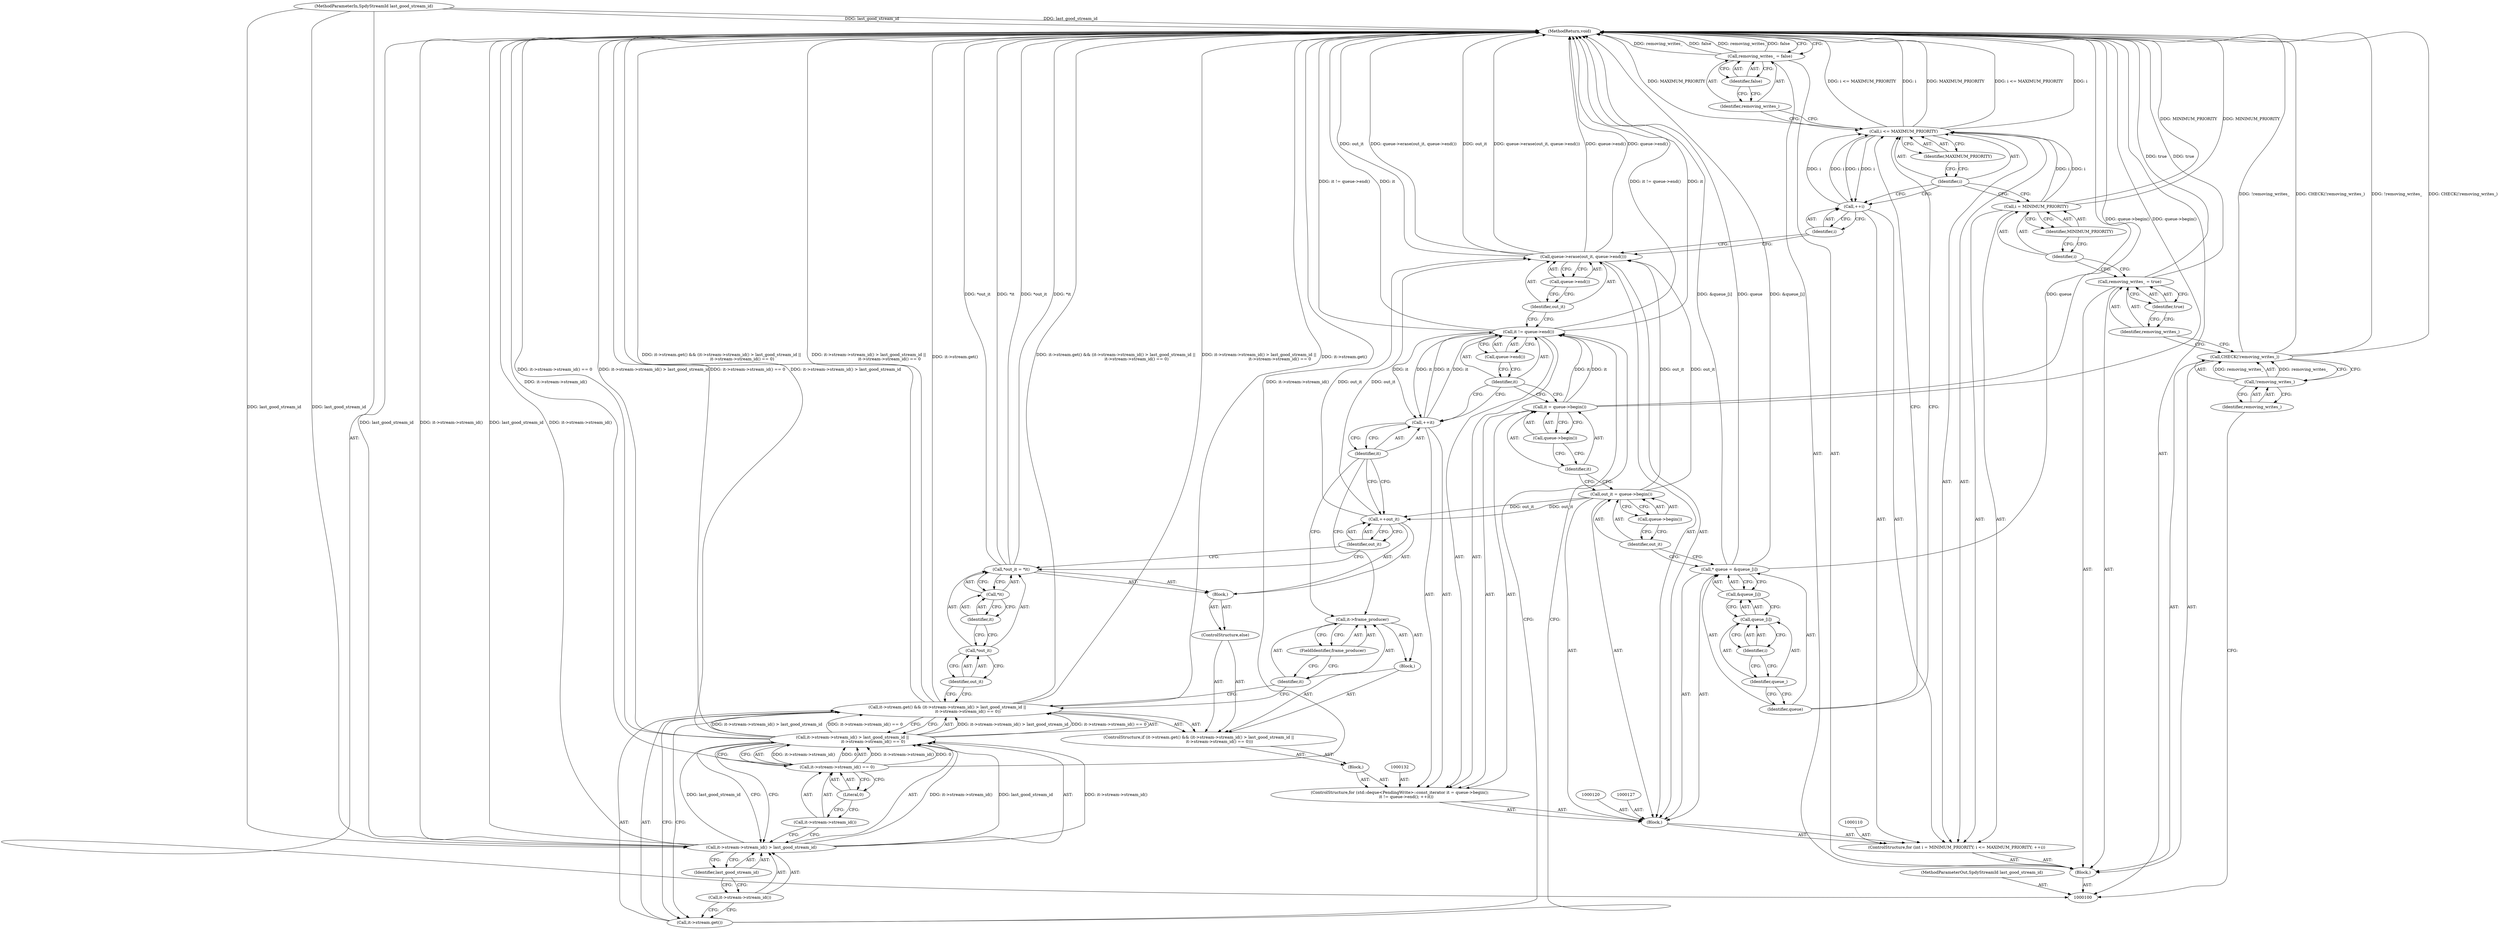 digraph "1_Chrome_2025798e133f9adc49b65d017dbb5cb2c5cc74c9_1" {
"1000171" [label="(MethodReturn,void)"];
"1000143" [label="(Call,it->stream.get() && (it->stream->stream_id() > last_good_stream_id ||\n                                it->stream->stream_id() == 0))"];
"1000144" [label="(Call,it->stream.get())"];
"1000145" [label="(Call,it->stream->stream_id() > last_good_stream_id ||\n                                it->stream->stream_id() == 0)"];
"1000146" [label="(Call,it->stream->stream_id() > last_good_stream_id)"];
"1000147" [label="(Call,it->stream->stream_id())"];
"1000148" [label="(Identifier,last_good_stream_id)"];
"1000142" [label="(ControlStructure,if (it->stream.get() && (it->stream->stream_id() > last_good_stream_id ||\n                                it->stream->stream_id() == 0)))"];
"1000149" [label="(Call,it->stream->stream_id() == 0)"];
"1000150" [label="(Call,it->stream->stream_id())"];
"1000151" [label="(Literal,0)"];
"1000152" [label="(Block,)"];
"1000153" [label="(Call,it->frame_producer)"];
"1000154" [label="(Identifier,it)"];
"1000155" [label="(FieldIdentifier,frame_producer)"];
"1000157" [label="(Block,)"];
"1000156" [label="(ControlStructure,else)"];
"1000160" [label="(Identifier,out_it)"];
"1000161" [label="(Call,*it)"];
"1000162" [label="(Identifier,it)"];
"1000158" [label="(Call,*out_it = *it)"];
"1000159" [label="(Call,*out_it)"];
"1000164" [label="(Identifier,out_it)"];
"1000163" [label="(Call,++out_it)"];
"1000166" [label="(Identifier,out_it)"];
"1000167" [label="(Call,queue->end())"];
"1000165" [label="(Call,queue->erase(out_it, queue->end()))"];
"1000102" [label="(Block,)"];
"1000101" [label="(MethodParameterIn,SpdyStreamId last_good_stream_id)"];
"1000262" [label="(MethodParameterOut,SpdyStreamId last_good_stream_id)"];
"1000170" [label="(Identifier,false)"];
"1000168" [label="(Call,removing_writes_ = false)"];
"1000169" [label="(Identifier,removing_writes_)"];
"1000105" [label="(Identifier,removing_writes_)"];
"1000103" [label="(Call,CHECK(!removing_writes_))"];
"1000104" [label="(Call,!removing_writes_)"];
"1000108" [label="(Identifier,true)"];
"1000106" [label="(Call,removing_writes_ = true)"];
"1000107" [label="(Identifier,removing_writes_)"];
"1000111" [label="(Call,i = MINIMUM_PRIORITY)"];
"1000112" [label="(Identifier,i)"];
"1000113" [label="(Identifier,MINIMUM_PRIORITY)"];
"1000109" [label="(ControlStructure,for (int i = MINIMUM_PRIORITY; i <= MAXIMUM_PRIORITY; ++i))"];
"1000114" [label="(Call,i <= MAXIMUM_PRIORITY)"];
"1000115" [label="(Identifier,i)"];
"1000116" [label="(Identifier,MAXIMUM_PRIORITY)"];
"1000117" [label="(Call,++i)"];
"1000118" [label="(Identifier,i)"];
"1000121" [label="(Call,* queue = &queue_[i])"];
"1000122" [label="(Identifier,queue)"];
"1000123" [label="(Call,&queue_[i])"];
"1000124" [label="(Call,queue_[i])"];
"1000125" [label="(Identifier,queue_)"];
"1000126" [label="(Identifier,i)"];
"1000128" [label="(Call,out_it = queue->begin())"];
"1000129" [label="(Identifier,out_it)"];
"1000119" [label="(Block,)"];
"1000130" [label="(Call,queue->begin())"];
"1000131" [label="(ControlStructure,for (std::deque<PendingWrite>::const_iterator it = queue->begin();\n          it != queue->end(); ++it))"];
"1000133" [label="(Call,it = queue->begin())"];
"1000134" [label="(Identifier,it)"];
"1000135" [label="(Call,queue->begin())"];
"1000136" [label="(Call,it != queue->end())"];
"1000137" [label="(Identifier,it)"];
"1000138" [label="(Call,queue->end())"];
"1000139" [label="(Call,++it)"];
"1000140" [label="(Identifier,it)"];
"1000141" [label="(Block,)"];
"1000171" -> "1000100"  [label="AST: "];
"1000171" -> "1000168"  [label="CFG: "];
"1000106" -> "1000171"  [label="DDG: true"];
"1000168" -> "1000171"  [label="DDG: removing_writes_"];
"1000168" -> "1000171"  [label="DDG: false"];
"1000103" -> "1000171"  [label="DDG: !removing_writes_"];
"1000103" -> "1000171"  [label="DDG: CHECK(!removing_writes_)"];
"1000114" -> "1000171"  [label="DDG: i <= MAXIMUM_PRIORITY"];
"1000114" -> "1000171"  [label="DDG: i"];
"1000114" -> "1000171"  [label="DDG: MAXIMUM_PRIORITY"];
"1000165" -> "1000171"  [label="DDG: out_it"];
"1000165" -> "1000171"  [label="DDG: queue->erase(out_it, queue->end())"];
"1000165" -> "1000171"  [label="DDG: queue->end()"];
"1000158" -> "1000171"  [label="DDG: *out_it"];
"1000158" -> "1000171"  [label="DDG: *it"];
"1000121" -> "1000171"  [label="DDG: &queue_[i]"];
"1000121" -> "1000171"  [label="DDG: queue"];
"1000143" -> "1000171"  [label="DDG: it->stream.get()"];
"1000143" -> "1000171"  [label="DDG: it->stream.get() && (it->stream->stream_id() > last_good_stream_id ||\n                                it->stream->stream_id() == 0)"];
"1000143" -> "1000171"  [label="DDG: it->stream->stream_id() > last_good_stream_id ||\n                                it->stream->stream_id() == 0"];
"1000145" -> "1000171"  [label="DDG: it->stream->stream_id() == 0"];
"1000145" -> "1000171"  [label="DDG: it->stream->stream_id() > last_good_stream_id"];
"1000146" -> "1000171"  [label="DDG: last_good_stream_id"];
"1000146" -> "1000171"  [label="DDG: it->stream->stream_id()"];
"1000133" -> "1000171"  [label="DDG: queue->begin()"];
"1000111" -> "1000171"  [label="DDG: MINIMUM_PRIORITY"];
"1000101" -> "1000171"  [label="DDG: last_good_stream_id"];
"1000136" -> "1000171"  [label="DDG: it != queue->end()"];
"1000136" -> "1000171"  [label="DDG: it"];
"1000149" -> "1000171"  [label="DDG: it->stream->stream_id()"];
"1000143" -> "1000142"  [label="AST: "];
"1000143" -> "1000144"  [label="CFG: "];
"1000143" -> "1000145"  [label="CFG: "];
"1000144" -> "1000143"  [label="AST: "];
"1000145" -> "1000143"  [label="AST: "];
"1000154" -> "1000143"  [label="CFG: "];
"1000160" -> "1000143"  [label="CFG: "];
"1000143" -> "1000171"  [label="DDG: it->stream.get()"];
"1000143" -> "1000171"  [label="DDG: it->stream.get() && (it->stream->stream_id() > last_good_stream_id ||\n                                it->stream->stream_id() == 0)"];
"1000143" -> "1000171"  [label="DDG: it->stream->stream_id() > last_good_stream_id ||\n                                it->stream->stream_id() == 0"];
"1000145" -> "1000143"  [label="DDG: it->stream->stream_id() > last_good_stream_id"];
"1000145" -> "1000143"  [label="DDG: it->stream->stream_id() == 0"];
"1000144" -> "1000143"  [label="AST: "];
"1000144" -> "1000136"  [label="CFG: "];
"1000147" -> "1000144"  [label="CFG: "];
"1000143" -> "1000144"  [label="CFG: "];
"1000145" -> "1000143"  [label="AST: "];
"1000145" -> "1000146"  [label="CFG: "];
"1000145" -> "1000149"  [label="CFG: "];
"1000146" -> "1000145"  [label="AST: "];
"1000149" -> "1000145"  [label="AST: "];
"1000143" -> "1000145"  [label="CFG: "];
"1000145" -> "1000171"  [label="DDG: it->stream->stream_id() == 0"];
"1000145" -> "1000171"  [label="DDG: it->stream->stream_id() > last_good_stream_id"];
"1000145" -> "1000143"  [label="DDG: it->stream->stream_id() > last_good_stream_id"];
"1000145" -> "1000143"  [label="DDG: it->stream->stream_id() == 0"];
"1000146" -> "1000145"  [label="DDG: it->stream->stream_id()"];
"1000146" -> "1000145"  [label="DDG: last_good_stream_id"];
"1000149" -> "1000145"  [label="DDG: it->stream->stream_id()"];
"1000149" -> "1000145"  [label="DDG: 0"];
"1000146" -> "1000145"  [label="AST: "];
"1000146" -> "1000148"  [label="CFG: "];
"1000147" -> "1000146"  [label="AST: "];
"1000148" -> "1000146"  [label="AST: "];
"1000150" -> "1000146"  [label="CFG: "];
"1000145" -> "1000146"  [label="CFG: "];
"1000146" -> "1000171"  [label="DDG: last_good_stream_id"];
"1000146" -> "1000171"  [label="DDG: it->stream->stream_id()"];
"1000146" -> "1000145"  [label="DDG: it->stream->stream_id()"];
"1000146" -> "1000145"  [label="DDG: last_good_stream_id"];
"1000101" -> "1000146"  [label="DDG: last_good_stream_id"];
"1000147" -> "1000146"  [label="AST: "];
"1000147" -> "1000144"  [label="CFG: "];
"1000148" -> "1000147"  [label="CFG: "];
"1000148" -> "1000146"  [label="AST: "];
"1000148" -> "1000147"  [label="CFG: "];
"1000146" -> "1000148"  [label="CFG: "];
"1000142" -> "1000141"  [label="AST: "];
"1000143" -> "1000142"  [label="AST: "];
"1000152" -> "1000142"  [label="AST: "];
"1000156" -> "1000142"  [label="AST: "];
"1000149" -> "1000145"  [label="AST: "];
"1000149" -> "1000151"  [label="CFG: "];
"1000150" -> "1000149"  [label="AST: "];
"1000151" -> "1000149"  [label="AST: "];
"1000145" -> "1000149"  [label="CFG: "];
"1000149" -> "1000171"  [label="DDG: it->stream->stream_id()"];
"1000149" -> "1000145"  [label="DDG: it->stream->stream_id()"];
"1000149" -> "1000145"  [label="DDG: 0"];
"1000150" -> "1000149"  [label="AST: "];
"1000150" -> "1000146"  [label="CFG: "];
"1000151" -> "1000150"  [label="CFG: "];
"1000151" -> "1000149"  [label="AST: "];
"1000151" -> "1000150"  [label="CFG: "];
"1000149" -> "1000151"  [label="CFG: "];
"1000152" -> "1000142"  [label="AST: "];
"1000153" -> "1000152"  [label="AST: "];
"1000153" -> "1000152"  [label="AST: "];
"1000153" -> "1000155"  [label="CFG: "];
"1000154" -> "1000153"  [label="AST: "];
"1000155" -> "1000153"  [label="AST: "];
"1000140" -> "1000153"  [label="CFG: "];
"1000154" -> "1000153"  [label="AST: "];
"1000154" -> "1000143"  [label="CFG: "];
"1000155" -> "1000154"  [label="CFG: "];
"1000155" -> "1000153"  [label="AST: "];
"1000155" -> "1000154"  [label="CFG: "];
"1000153" -> "1000155"  [label="CFG: "];
"1000157" -> "1000156"  [label="AST: "];
"1000158" -> "1000157"  [label="AST: "];
"1000163" -> "1000157"  [label="AST: "];
"1000156" -> "1000142"  [label="AST: "];
"1000157" -> "1000156"  [label="AST: "];
"1000160" -> "1000159"  [label="AST: "];
"1000160" -> "1000143"  [label="CFG: "];
"1000159" -> "1000160"  [label="CFG: "];
"1000161" -> "1000158"  [label="AST: "];
"1000161" -> "1000162"  [label="CFG: "];
"1000162" -> "1000161"  [label="AST: "];
"1000158" -> "1000161"  [label="CFG: "];
"1000162" -> "1000161"  [label="AST: "];
"1000162" -> "1000159"  [label="CFG: "];
"1000161" -> "1000162"  [label="CFG: "];
"1000158" -> "1000157"  [label="AST: "];
"1000158" -> "1000161"  [label="CFG: "];
"1000159" -> "1000158"  [label="AST: "];
"1000161" -> "1000158"  [label="AST: "];
"1000164" -> "1000158"  [label="CFG: "];
"1000158" -> "1000171"  [label="DDG: *out_it"];
"1000158" -> "1000171"  [label="DDG: *it"];
"1000159" -> "1000158"  [label="AST: "];
"1000159" -> "1000160"  [label="CFG: "];
"1000160" -> "1000159"  [label="AST: "];
"1000162" -> "1000159"  [label="CFG: "];
"1000164" -> "1000163"  [label="AST: "];
"1000164" -> "1000158"  [label="CFG: "];
"1000163" -> "1000164"  [label="CFG: "];
"1000163" -> "1000157"  [label="AST: "];
"1000163" -> "1000164"  [label="CFG: "];
"1000164" -> "1000163"  [label="AST: "];
"1000140" -> "1000163"  [label="CFG: "];
"1000128" -> "1000163"  [label="DDG: out_it"];
"1000163" -> "1000165"  [label="DDG: out_it"];
"1000166" -> "1000165"  [label="AST: "];
"1000166" -> "1000136"  [label="CFG: "];
"1000167" -> "1000166"  [label="CFG: "];
"1000167" -> "1000165"  [label="AST: "];
"1000167" -> "1000166"  [label="CFG: "];
"1000165" -> "1000167"  [label="CFG: "];
"1000165" -> "1000119"  [label="AST: "];
"1000165" -> "1000167"  [label="CFG: "];
"1000166" -> "1000165"  [label="AST: "];
"1000167" -> "1000165"  [label="AST: "];
"1000118" -> "1000165"  [label="CFG: "];
"1000165" -> "1000171"  [label="DDG: out_it"];
"1000165" -> "1000171"  [label="DDG: queue->erase(out_it, queue->end())"];
"1000165" -> "1000171"  [label="DDG: queue->end()"];
"1000163" -> "1000165"  [label="DDG: out_it"];
"1000128" -> "1000165"  [label="DDG: out_it"];
"1000102" -> "1000100"  [label="AST: "];
"1000103" -> "1000102"  [label="AST: "];
"1000106" -> "1000102"  [label="AST: "];
"1000109" -> "1000102"  [label="AST: "];
"1000168" -> "1000102"  [label="AST: "];
"1000101" -> "1000100"  [label="AST: "];
"1000101" -> "1000171"  [label="DDG: last_good_stream_id"];
"1000101" -> "1000146"  [label="DDG: last_good_stream_id"];
"1000262" -> "1000100"  [label="AST: "];
"1000170" -> "1000168"  [label="AST: "];
"1000170" -> "1000169"  [label="CFG: "];
"1000168" -> "1000170"  [label="CFG: "];
"1000168" -> "1000102"  [label="AST: "];
"1000168" -> "1000170"  [label="CFG: "];
"1000169" -> "1000168"  [label="AST: "];
"1000170" -> "1000168"  [label="AST: "];
"1000171" -> "1000168"  [label="CFG: "];
"1000168" -> "1000171"  [label="DDG: removing_writes_"];
"1000168" -> "1000171"  [label="DDG: false"];
"1000169" -> "1000168"  [label="AST: "];
"1000169" -> "1000114"  [label="CFG: "];
"1000170" -> "1000169"  [label="CFG: "];
"1000105" -> "1000104"  [label="AST: "];
"1000105" -> "1000100"  [label="CFG: "];
"1000104" -> "1000105"  [label="CFG: "];
"1000103" -> "1000102"  [label="AST: "];
"1000103" -> "1000104"  [label="CFG: "];
"1000104" -> "1000103"  [label="AST: "];
"1000107" -> "1000103"  [label="CFG: "];
"1000103" -> "1000171"  [label="DDG: !removing_writes_"];
"1000103" -> "1000171"  [label="DDG: CHECK(!removing_writes_)"];
"1000104" -> "1000103"  [label="DDG: removing_writes_"];
"1000104" -> "1000103"  [label="AST: "];
"1000104" -> "1000105"  [label="CFG: "];
"1000105" -> "1000104"  [label="AST: "];
"1000103" -> "1000104"  [label="CFG: "];
"1000104" -> "1000103"  [label="DDG: removing_writes_"];
"1000108" -> "1000106"  [label="AST: "];
"1000108" -> "1000107"  [label="CFG: "];
"1000106" -> "1000108"  [label="CFG: "];
"1000106" -> "1000102"  [label="AST: "];
"1000106" -> "1000108"  [label="CFG: "];
"1000107" -> "1000106"  [label="AST: "];
"1000108" -> "1000106"  [label="AST: "];
"1000112" -> "1000106"  [label="CFG: "];
"1000106" -> "1000171"  [label="DDG: true"];
"1000107" -> "1000106"  [label="AST: "];
"1000107" -> "1000103"  [label="CFG: "];
"1000108" -> "1000107"  [label="CFG: "];
"1000111" -> "1000109"  [label="AST: "];
"1000111" -> "1000113"  [label="CFG: "];
"1000112" -> "1000111"  [label="AST: "];
"1000113" -> "1000111"  [label="AST: "];
"1000115" -> "1000111"  [label="CFG: "];
"1000111" -> "1000171"  [label="DDG: MINIMUM_PRIORITY"];
"1000111" -> "1000114"  [label="DDG: i"];
"1000112" -> "1000111"  [label="AST: "];
"1000112" -> "1000106"  [label="CFG: "];
"1000113" -> "1000112"  [label="CFG: "];
"1000113" -> "1000111"  [label="AST: "];
"1000113" -> "1000112"  [label="CFG: "];
"1000111" -> "1000113"  [label="CFG: "];
"1000109" -> "1000102"  [label="AST: "];
"1000110" -> "1000109"  [label="AST: "];
"1000111" -> "1000109"  [label="AST: "];
"1000114" -> "1000109"  [label="AST: "];
"1000117" -> "1000109"  [label="AST: "];
"1000119" -> "1000109"  [label="AST: "];
"1000114" -> "1000109"  [label="AST: "];
"1000114" -> "1000116"  [label="CFG: "];
"1000115" -> "1000114"  [label="AST: "];
"1000116" -> "1000114"  [label="AST: "];
"1000122" -> "1000114"  [label="CFG: "];
"1000169" -> "1000114"  [label="CFG: "];
"1000114" -> "1000171"  [label="DDG: i <= MAXIMUM_PRIORITY"];
"1000114" -> "1000171"  [label="DDG: i"];
"1000114" -> "1000171"  [label="DDG: MAXIMUM_PRIORITY"];
"1000117" -> "1000114"  [label="DDG: i"];
"1000111" -> "1000114"  [label="DDG: i"];
"1000114" -> "1000117"  [label="DDG: i"];
"1000115" -> "1000114"  [label="AST: "];
"1000115" -> "1000111"  [label="CFG: "];
"1000115" -> "1000117"  [label="CFG: "];
"1000116" -> "1000115"  [label="CFG: "];
"1000116" -> "1000114"  [label="AST: "];
"1000116" -> "1000115"  [label="CFG: "];
"1000114" -> "1000116"  [label="CFG: "];
"1000117" -> "1000109"  [label="AST: "];
"1000117" -> "1000118"  [label="CFG: "];
"1000118" -> "1000117"  [label="AST: "];
"1000115" -> "1000117"  [label="CFG: "];
"1000117" -> "1000114"  [label="DDG: i"];
"1000114" -> "1000117"  [label="DDG: i"];
"1000118" -> "1000117"  [label="AST: "];
"1000118" -> "1000165"  [label="CFG: "];
"1000117" -> "1000118"  [label="CFG: "];
"1000121" -> "1000119"  [label="AST: "];
"1000121" -> "1000123"  [label="CFG: "];
"1000122" -> "1000121"  [label="AST: "];
"1000123" -> "1000121"  [label="AST: "];
"1000129" -> "1000121"  [label="CFG: "];
"1000121" -> "1000171"  [label="DDG: &queue_[i]"];
"1000121" -> "1000171"  [label="DDG: queue"];
"1000122" -> "1000121"  [label="AST: "];
"1000122" -> "1000114"  [label="CFG: "];
"1000125" -> "1000122"  [label="CFG: "];
"1000123" -> "1000121"  [label="AST: "];
"1000123" -> "1000124"  [label="CFG: "];
"1000124" -> "1000123"  [label="AST: "];
"1000121" -> "1000123"  [label="CFG: "];
"1000124" -> "1000123"  [label="AST: "];
"1000124" -> "1000126"  [label="CFG: "];
"1000125" -> "1000124"  [label="AST: "];
"1000126" -> "1000124"  [label="AST: "];
"1000123" -> "1000124"  [label="CFG: "];
"1000125" -> "1000124"  [label="AST: "];
"1000125" -> "1000122"  [label="CFG: "];
"1000126" -> "1000125"  [label="CFG: "];
"1000126" -> "1000124"  [label="AST: "];
"1000126" -> "1000125"  [label="CFG: "];
"1000124" -> "1000126"  [label="CFG: "];
"1000128" -> "1000119"  [label="AST: "];
"1000128" -> "1000130"  [label="CFG: "];
"1000129" -> "1000128"  [label="AST: "];
"1000130" -> "1000128"  [label="AST: "];
"1000134" -> "1000128"  [label="CFG: "];
"1000128" -> "1000163"  [label="DDG: out_it"];
"1000128" -> "1000165"  [label="DDG: out_it"];
"1000129" -> "1000128"  [label="AST: "];
"1000129" -> "1000121"  [label="CFG: "];
"1000130" -> "1000129"  [label="CFG: "];
"1000119" -> "1000109"  [label="AST: "];
"1000120" -> "1000119"  [label="AST: "];
"1000121" -> "1000119"  [label="AST: "];
"1000127" -> "1000119"  [label="AST: "];
"1000128" -> "1000119"  [label="AST: "];
"1000131" -> "1000119"  [label="AST: "];
"1000165" -> "1000119"  [label="AST: "];
"1000130" -> "1000128"  [label="AST: "];
"1000130" -> "1000129"  [label="CFG: "];
"1000128" -> "1000130"  [label="CFG: "];
"1000131" -> "1000119"  [label="AST: "];
"1000132" -> "1000131"  [label="AST: "];
"1000133" -> "1000131"  [label="AST: "];
"1000136" -> "1000131"  [label="AST: "];
"1000139" -> "1000131"  [label="AST: "];
"1000141" -> "1000131"  [label="AST: "];
"1000133" -> "1000131"  [label="AST: "];
"1000133" -> "1000135"  [label="CFG: "];
"1000134" -> "1000133"  [label="AST: "];
"1000135" -> "1000133"  [label="AST: "];
"1000137" -> "1000133"  [label="CFG: "];
"1000133" -> "1000171"  [label="DDG: queue->begin()"];
"1000133" -> "1000136"  [label="DDG: it"];
"1000134" -> "1000133"  [label="AST: "];
"1000134" -> "1000128"  [label="CFG: "];
"1000135" -> "1000134"  [label="CFG: "];
"1000135" -> "1000133"  [label="AST: "];
"1000135" -> "1000134"  [label="CFG: "];
"1000133" -> "1000135"  [label="CFG: "];
"1000136" -> "1000131"  [label="AST: "];
"1000136" -> "1000138"  [label="CFG: "];
"1000137" -> "1000136"  [label="AST: "];
"1000138" -> "1000136"  [label="AST: "];
"1000144" -> "1000136"  [label="CFG: "];
"1000166" -> "1000136"  [label="CFG: "];
"1000136" -> "1000171"  [label="DDG: it != queue->end()"];
"1000136" -> "1000171"  [label="DDG: it"];
"1000139" -> "1000136"  [label="DDG: it"];
"1000133" -> "1000136"  [label="DDG: it"];
"1000136" -> "1000139"  [label="DDG: it"];
"1000137" -> "1000136"  [label="AST: "];
"1000137" -> "1000133"  [label="CFG: "];
"1000137" -> "1000139"  [label="CFG: "];
"1000138" -> "1000137"  [label="CFG: "];
"1000138" -> "1000136"  [label="AST: "];
"1000138" -> "1000137"  [label="CFG: "];
"1000136" -> "1000138"  [label="CFG: "];
"1000139" -> "1000131"  [label="AST: "];
"1000139" -> "1000140"  [label="CFG: "];
"1000140" -> "1000139"  [label="AST: "];
"1000137" -> "1000139"  [label="CFG: "];
"1000139" -> "1000136"  [label="DDG: it"];
"1000136" -> "1000139"  [label="DDG: it"];
"1000140" -> "1000139"  [label="AST: "];
"1000140" -> "1000153"  [label="CFG: "];
"1000140" -> "1000163"  [label="CFG: "];
"1000139" -> "1000140"  [label="CFG: "];
"1000141" -> "1000131"  [label="AST: "];
"1000142" -> "1000141"  [label="AST: "];
}
